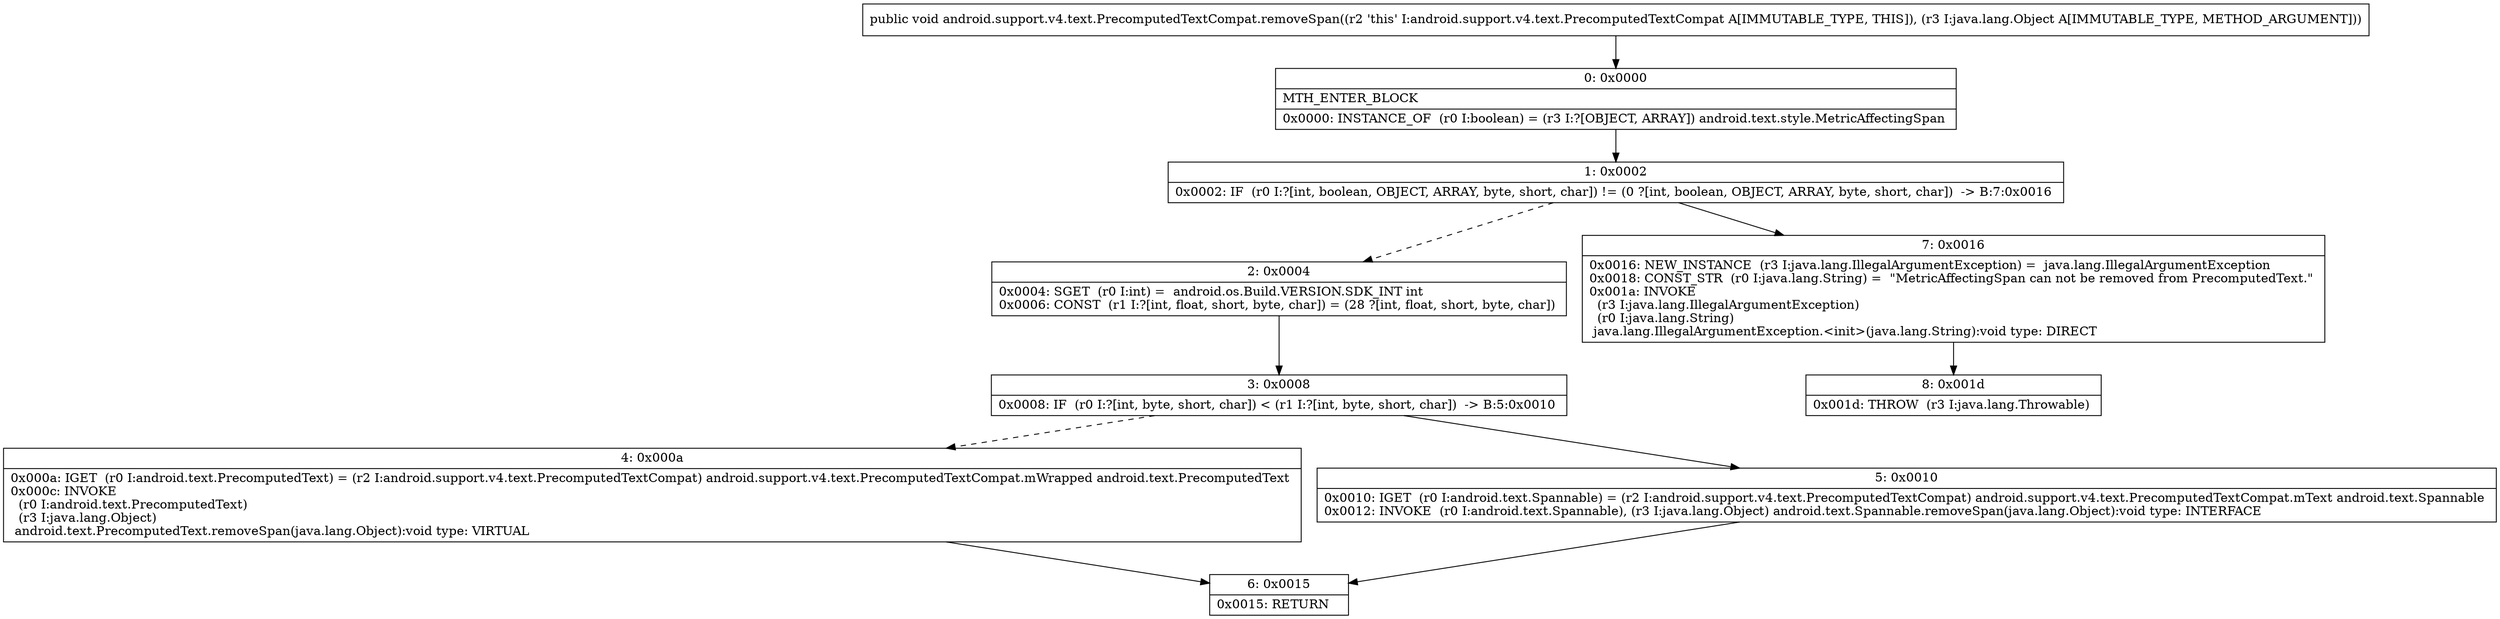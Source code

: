 digraph "CFG forandroid.support.v4.text.PrecomputedTextCompat.removeSpan(Ljava\/lang\/Object;)V" {
Node_0 [shape=record,label="{0\:\ 0x0000|MTH_ENTER_BLOCK\l|0x0000: INSTANCE_OF  (r0 I:boolean) = (r3 I:?[OBJECT, ARRAY]) android.text.style.MetricAffectingSpan \l}"];
Node_1 [shape=record,label="{1\:\ 0x0002|0x0002: IF  (r0 I:?[int, boolean, OBJECT, ARRAY, byte, short, char]) != (0 ?[int, boolean, OBJECT, ARRAY, byte, short, char])  \-\> B:7:0x0016 \l}"];
Node_2 [shape=record,label="{2\:\ 0x0004|0x0004: SGET  (r0 I:int) =  android.os.Build.VERSION.SDK_INT int \l0x0006: CONST  (r1 I:?[int, float, short, byte, char]) = (28 ?[int, float, short, byte, char]) \l}"];
Node_3 [shape=record,label="{3\:\ 0x0008|0x0008: IF  (r0 I:?[int, byte, short, char]) \< (r1 I:?[int, byte, short, char])  \-\> B:5:0x0010 \l}"];
Node_4 [shape=record,label="{4\:\ 0x000a|0x000a: IGET  (r0 I:android.text.PrecomputedText) = (r2 I:android.support.v4.text.PrecomputedTextCompat) android.support.v4.text.PrecomputedTextCompat.mWrapped android.text.PrecomputedText \l0x000c: INVOKE  \l  (r0 I:android.text.PrecomputedText)\l  (r3 I:java.lang.Object)\l android.text.PrecomputedText.removeSpan(java.lang.Object):void type: VIRTUAL \l}"];
Node_5 [shape=record,label="{5\:\ 0x0010|0x0010: IGET  (r0 I:android.text.Spannable) = (r2 I:android.support.v4.text.PrecomputedTextCompat) android.support.v4.text.PrecomputedTextCompat.mText android.text.Spannable \l0x0012: INVOKE  (r0 I:android.text.Spannable), (r3 I:java.lang.Object) android.text.Spannable.removeSpan(java.lang.Object):void type: INTERFACE \l}"];
Node_6 [shape=record,label="{6\:\ 0x0015|0x0015: RETURN   \l}"];
Node_7 [shape=record,label="{7\:\ 0x0016|0x0016: NEW_INSTANCE  (r3 I:java.lang.IllegalArgumentException) =  java.lang.IllegalArgumentException \l0x0018: CONST_STR  (r0 I:java.lang.String) =  \"MetricAffectingSpan can not be removed from PrecomputedText.\" \l0x001a: INVOKE  \l  (r3 I:java.lang.IllegalArgumentException)\l  (r0 I:java.lang.String)\l java.lang.IllegalArgumentException.\<init\>(java.lang.String):void type: DIRECT \l}"];
Node_8 [shape=record,label="{8\:\ 0x001d|0x001d: THROW  (r3 I:java.lang.Throwable) \l}"];
MethodNode[shape=record,label="{public void android.support.v4.text.PrecomputedTextCompat.removeSpan((r2 'this' I:android.support.v4.text.PrecomputedTextCompat A[IMMUTABLE_TYPE, THIS]), (r3 I:java.lang.Object A[IMMUTABLE_TYPE, METHOD_ARGUMENT])) }"];
MethodNode -> Node_0;
Node_0 -> Node_1;
Node_1 -> Node_2[style=dashed];
Node_1 -> Node_7;
Node_2 -> Node_3;
Node_3 -> Node_4[style=dashed];
Node_3 -> Node_5;
Node_4 -> Node_6;
Node_5 -> Node_6;
Node_7 -> Node_8;
}

